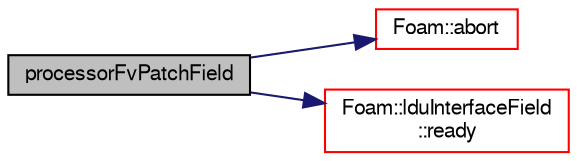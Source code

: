 digraph "processorFvPatchField"
{
  bgcolor="transparent";
  edge [fontname="FreeSans",fontsize="10",labelfontname="FreeSans",labelfontsize="10"];
  node [fontname="FreeSans",fontsize="10",shape=record];
  rankdir="LR";
  Node159 [label="processorFvPatchField",height=0.2,width=0.4,color="black", fillcolor="grey75", style="filled", fontcolor="black"];
  Node159 -> Node160 [color="midnightblue",fontsize="10",style="solid",fontname="FreeSans"];
  Node160 [label="Foam::abort",height=0.2,width=0.4,color="red",URL="$a21124.html#a447107a607d03e417307c203fa5fb44b"];
  Node159 -> Node203 [color="midnightblue",fontsize="10",style="solid",fontname="FreeSans"];
  Node203 [label="Foam::lduInterfaceField\l::ready",height=0.2,width=0.4,color="red",URL="$a26870.html#a4dbbf25ef1c96c58ab83e9873d479f4d",tooltip="Is all data available. "];
}
